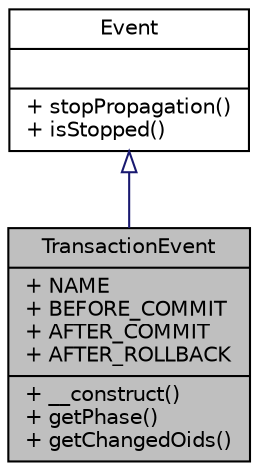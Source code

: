 digraph "TransactionEvent"
{
  edge [fontname="Helvetica",fontsize="10",labelfontname="Helvetica",labelfontsize="10"];
  node [fontname="Helvetica",fontsize="10",shape=record];
  Node0 [label="{TransactionEvent\n|+ NAME\l+ BEFORE_COMMIT\l+ AFTER_COMMIT\l+ AFTER_ROLLBACK\l|+ __construct()\l+ getPhase()\l+ getChangedOids()\l}",height=0.2,width=0.4,color="black", fillcolor="grey75", style="filled", fontcolor="black"];
  Node1 -> Node0 [dir="back",color="midnightblue",fontsize="10",style="solid",arrowtail="onormal",fontname="Helvetica"];
  Node1 [label="{Event\n||+ stopPropagation()\l+ isStopped()\l}",height=0.2,width=0.4,color="black", fillcolor="white", style="filled",URL="$classwcmf_1_1lib_1_1core_1_1_event.html",tooltip="Event is the base class for all events. "];
}

